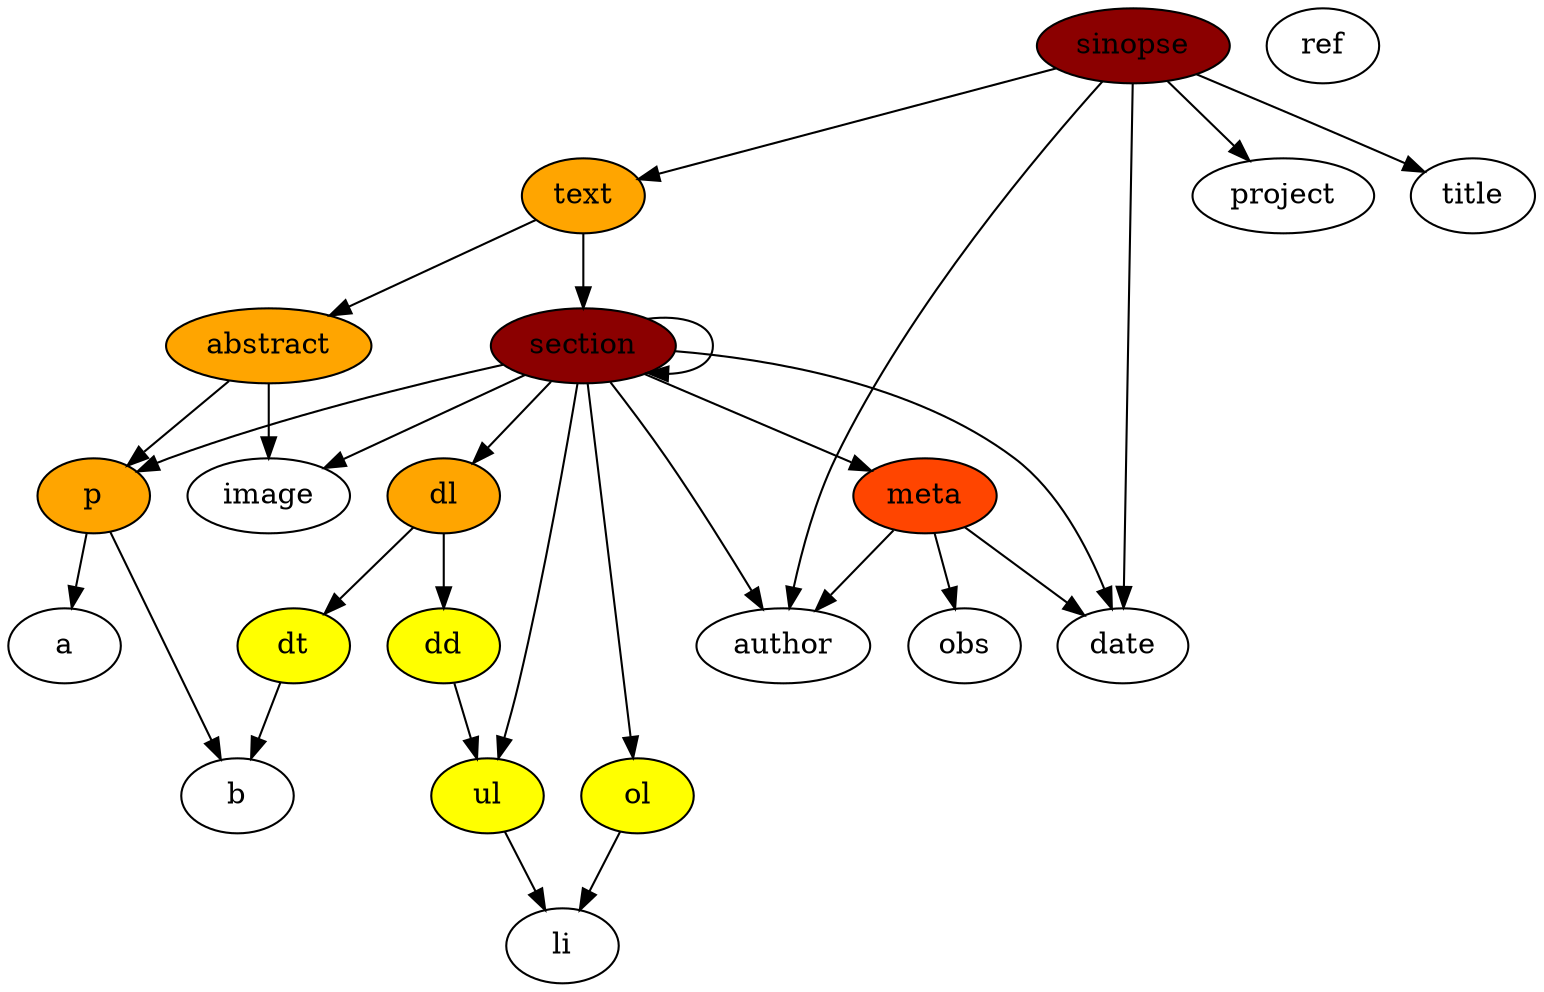 digraph dependencies {
	"a" [style=filled, fillcolor=white];
	abstract -> image;
	abstract -> p;
	"abstract" [style=filled, fillcolor=orange];
	"author" [style=filled, fillcolor=white];
	"b" [style=filled, fillcolor=white];
	"date" [style=filled, fillcolor=white];
	dd -> ul;
	"dd" [style=filled, fillcolor=yellow];
	dl -> dd;
	dl -> dt;
	"dl" [style=filled, fillcolor=orange];
	dt -> b;
	"dt" [style=filled, fillcolor=yellow];
	"image" [style=filled, fillcolor=white];
	"li" [style=filled, fillcolor=white];
	meta -> author;
	meta -> date;
	meta -> obs;
	"meta" [style=filled, fillcolor=orangered];
	"obs" [style=filled, fillcolor=white];
	ol -> li;
	"ol" [style=filled, fillcolor=yellow];
	p -> a;
	p -> b;
	"p" [style=filled, fillcolor=orange];
	"project" [style=filled, fillcolor=white];
	"ref" [style=filled, fillcolor=white];
	section -> author;
	section -> date;
	section -> dl;
	section -> image;
	section -> meta;
	section -> ol;
	section -> p;
	section -> section;
	section -> ul;
	"section" [style=filled, fillcolor=red4];
	sinopse -> author;
	sinopse -> date;
	sinopse -> project;
	sinopse -> text;
	sinopse -> title;
	"sinopse" [style=filled, fillcolor=red4];
	text -> abstract;
	text -> section;
	"text" [style=filled, fillcolor=orange];
	"title" [style=filled, fillcolor=white];
	ul -> li;
	"ul" [style=filled, fillcolor=yellow];
}